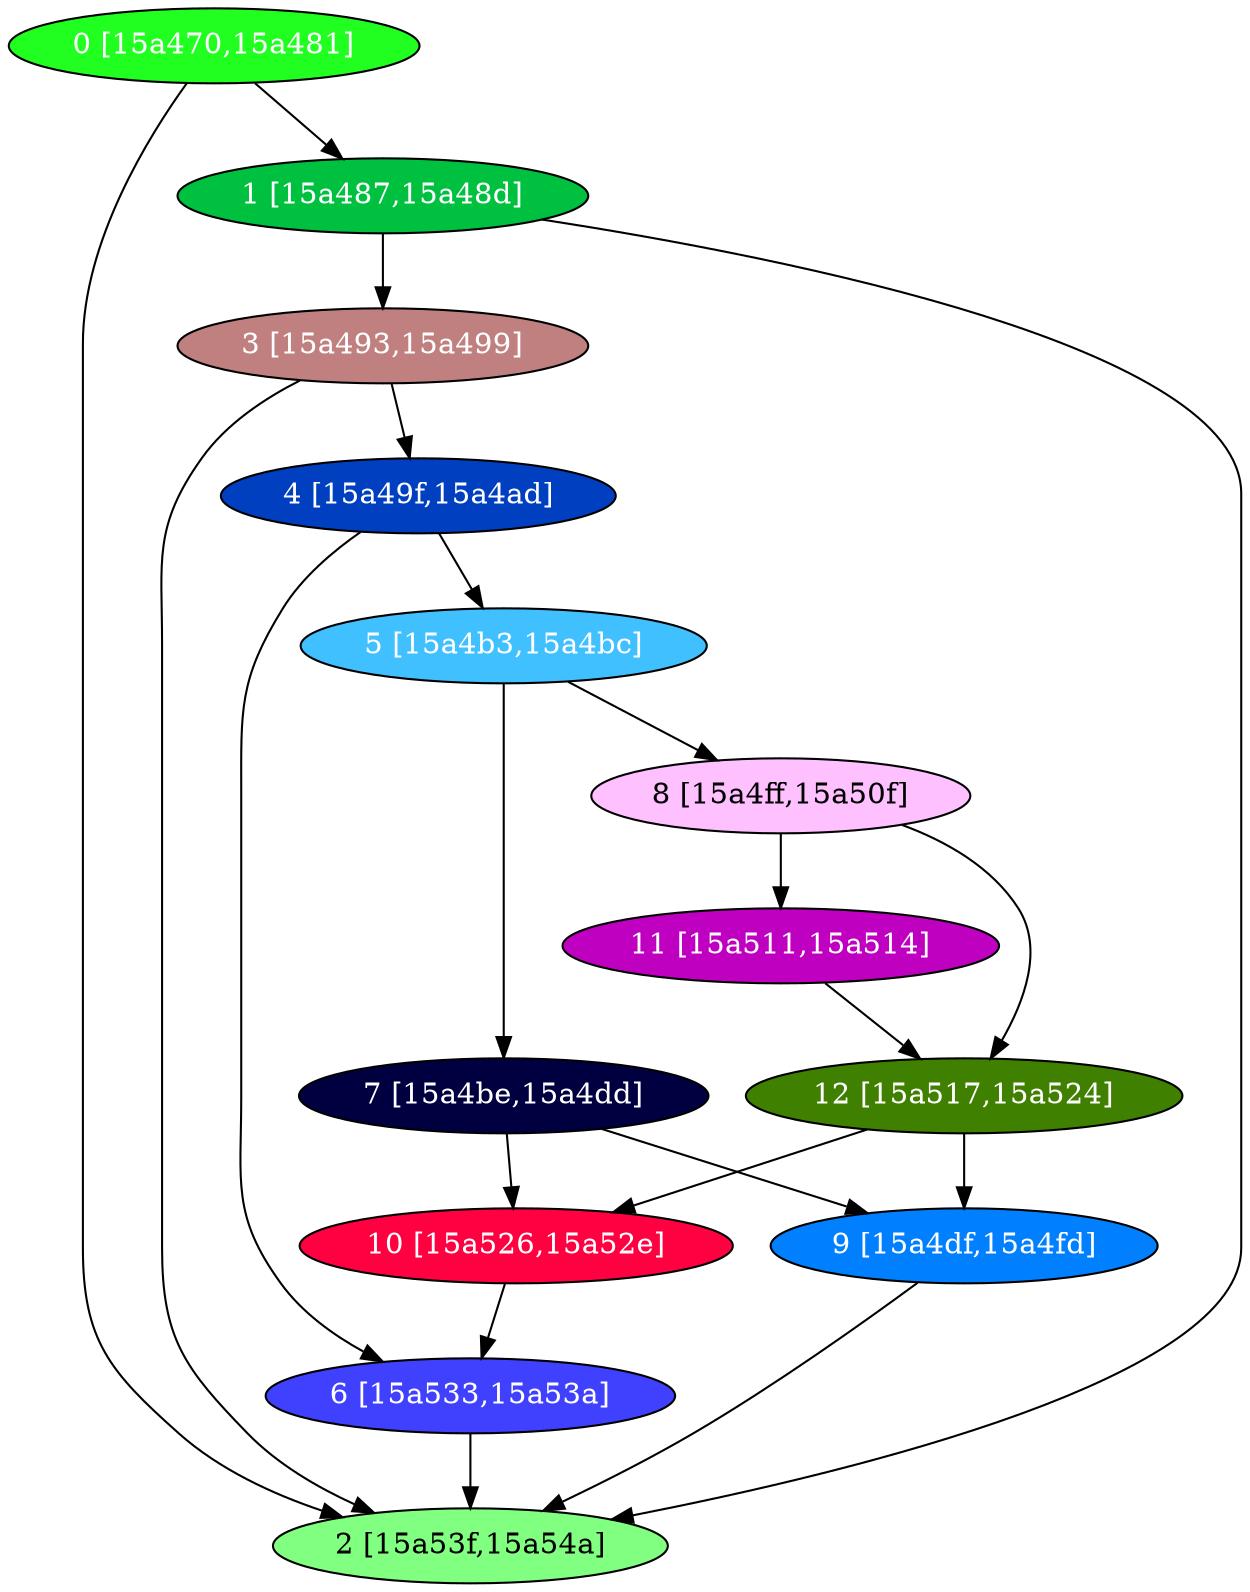 diGraph libnss3{
	libnss3_0  [style=filled fillcolor="#20FF20" fontcolor="#ffffff" shape=oval label="0 [15a470,15a481]"]
	libnss3_1  [style=filled fillcolor="#00C040" fontcolor="#ffffff" shape=oval label="1 [15a487,15a48d]"]
	libnss3_2  [style=filled fillcolor="#80FF80" fontcolor="#000000" shape=oval label="2 [15a53f,15a54a]"]
	libnss3_3  [style=filled fillcolor="#C08080" fontcolor="#ffffff" shape=oval label="3 [15a493,15a499]"]
	libnss3_4  [style=filled fillcolor="#0040C0" fontcolor="#ffffff" shape=oval label="4 [15a49f,15a4ad]"]
	libnss3_5  [style=filled fillcolor="#40C0FF" fontcolor="#ffffff" shape=oval label="5 [15a4b3,15a4bc]"]
	libnss3_6  [style=filled fillcolor="#4040FF" fontcolor="#ffffff" shape=oval label="6 [15a533,15a53a]"]
	libnss3_7  [style=filled fillcolor="#000040" fontcolor="#ffffff" shape=oval label="7 [15a4be,15a4dd]"]
	libnss3_8  [style=filled fillcolor="#FFC0FF" fontcolor="#000000" shape=oval label="8 [15a4ff,15a50f]"]
	libnss3_9  [style=filled fillcolor="#0080FF" fontcolor="#ffffff" shape=oval label="9 [15a4df,15a4fd]"]
	libnss3_a  [style=filled fillcolor="#FF0040" fontcolor="#ffffff" shape=oval label="10 [15a526,15a52e]"]
	libnss3_b  [style=filled fillcolor="#C000C0" fontcolor="#ffffff" shape=oval label="11 [15a511,15a514]"]
	libnss3_c  [style=filled fillcolor="#408000" fontcolor="#ffffff" shape=oval label="12 [15a517,15a524]"]

	libnss3_0 -> libnss3_1
	libnss3_0 -> libnss3_2
	libnss3_1 -> libnss3_2
	libnss3_1 -> libnss3_3
	libnss3_3 -> libnss3_2
	libnss3_3 -> libnss3_4
	libnss3_4 -> libnss3_5
	libnss3_4 -> libnss3_6
	libnss3_5 -> libnss3_7
	libnss3_5 -> libnss3_8
	libnss3_6 -> libnss3_2
	libnss3_7 -> libnss3_9
	libnss3_7 -> libnss3_a
	libnss3_8 -> libnss3_b
	libnss3_8 -> libnss3_c
	libnss3_9 -> libnss3_2
	libnss3_a -> libnss3_6
	libnss3_b -> libnss3_c
	libnss3_c -> libnss3_9
	libnss3_c -> libnss3_a
}